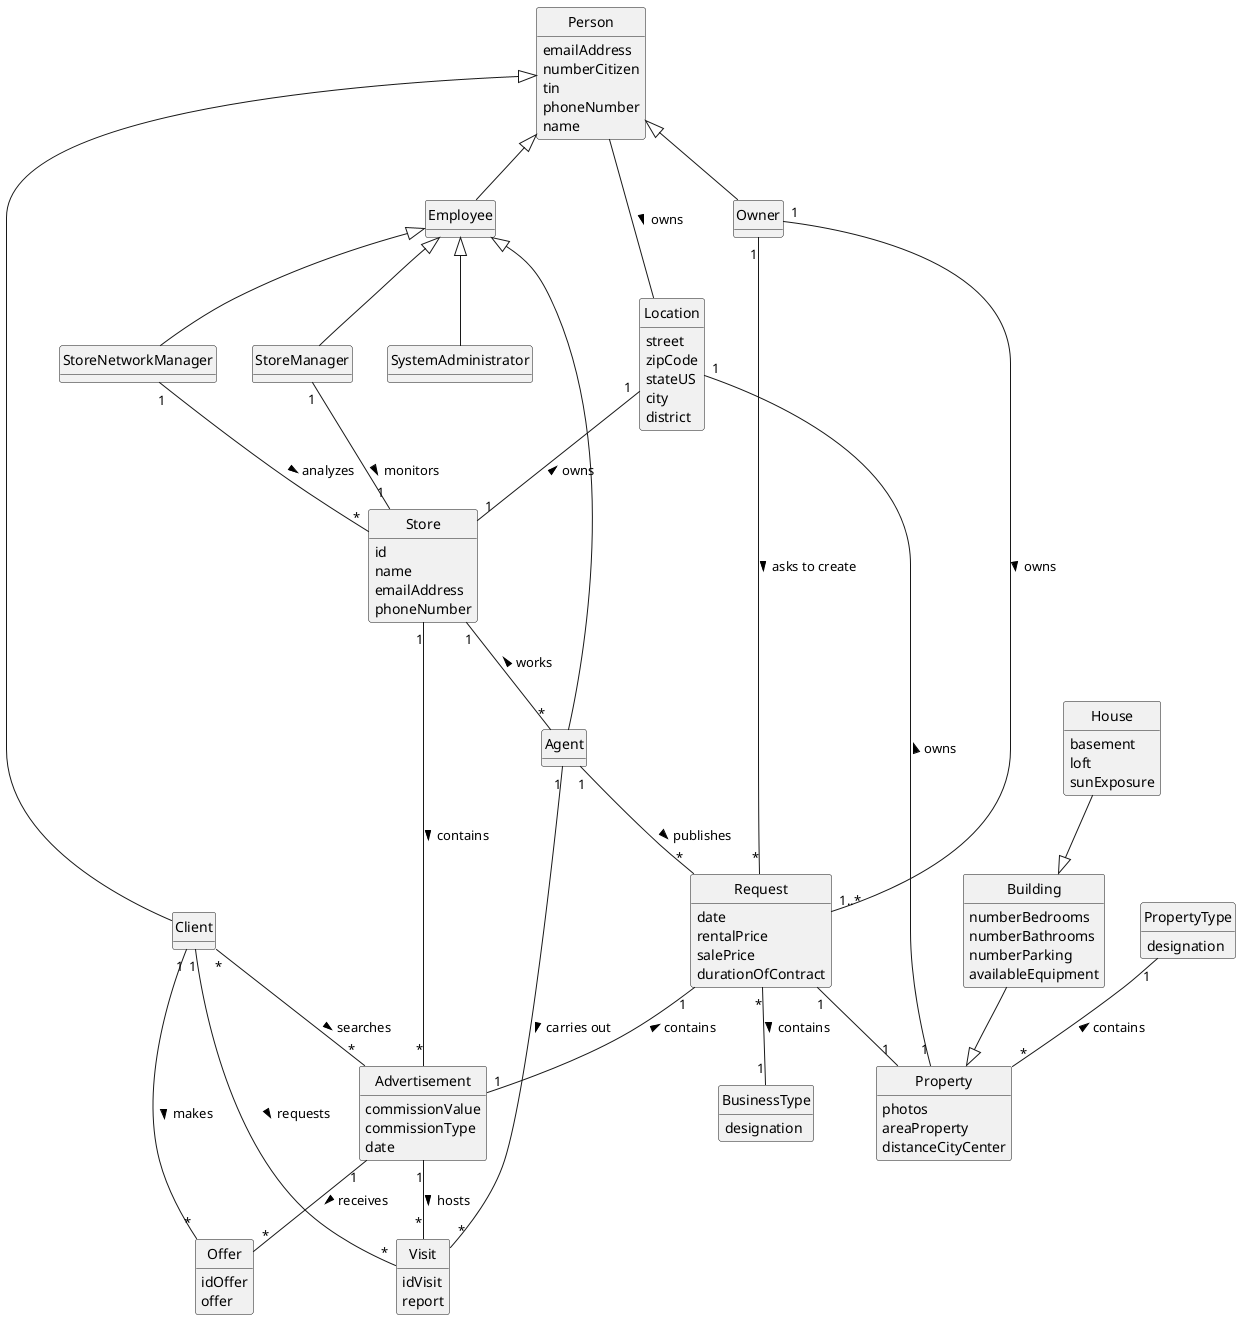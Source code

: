 @startuml
'https://plantuml.com/class-diagram
skinparam monochrome true
skinparam packageStyle rectangle
skinparam shadowing false
hide circle
hide methods


class Employee{
}

class Client {
}

class Owner {
}

class Agent

class Advertisement {
    commissionValue
    commissionType
    date
}

class BusinessType {
    designation
}

class PropertyType{
    designation
}

class Property{
    photos
    areaProperty
    distanceCityCenter
}

class House {
    basement
    loft
    sunExposure
}

class Building{
    numberBedrooms
    numberBathrooms
    numberParking
    availableEquipment
}


class Store{
    id
    name
    emailAddress
    phoneNumber
}

class Visit{
    idVisit
    report
}

class Location {
    street
    zipCode
    stateUS
    city
    district
}

class StoreManager {
}

class StoreNetworkManager {
}

class Offer{
    idOffer
    offer
}

class SystemAdministrator{
}



class Person{
    emailAddress
    numberCitizen
    tin
    phoneNumber
    name
}

class Request{
    date
    rentalPrice
    salePrice
    durationOfContract
}

Person <|-- Owner
Person <|-- Client
Person <|-- Employee

Person -- Location: owns >



Owner "1" -- "1..*" Request: owns >
Agent "1" -- "*" Request: publishes >
House --|> Building

Building --|> Property
Store "1" -- "*" Agent: works <
StoreManager "1" -- "1" Store:  monitors >
Location "1" -- "1" Property : owns <
StoreNetworkManager "1" -- "*" Store:  analyzes >
Employee <|-- Agent
Employee <|-- StoreManager
Employee <|-- StoreNetworkManager
Advertisement"1" -- "*"Offer: receives >
Client"1" -- "*"Offer: makes >
Location "1" -- "1" Store: owns <
Advertisement "1" -- "*" Visit: hosts >
Client "1" -- "*" Visit: requests >
Agent "1" -- "*" Visit:  carries out >
Store "1" -- "*" Advertisement: contains >
Client "*" -- "*" Advertisement: searches >
Employee <|-- SystemAdministrator
Owner "1" - "*" Request: asks to create >
PropertyType "1" -- "*" Property: contains <
Request "*" -- "1" BusinessType: contains >
Request "1" -- "1" Property
Request "1" -- "1" Advertisement:contains <

@enduml